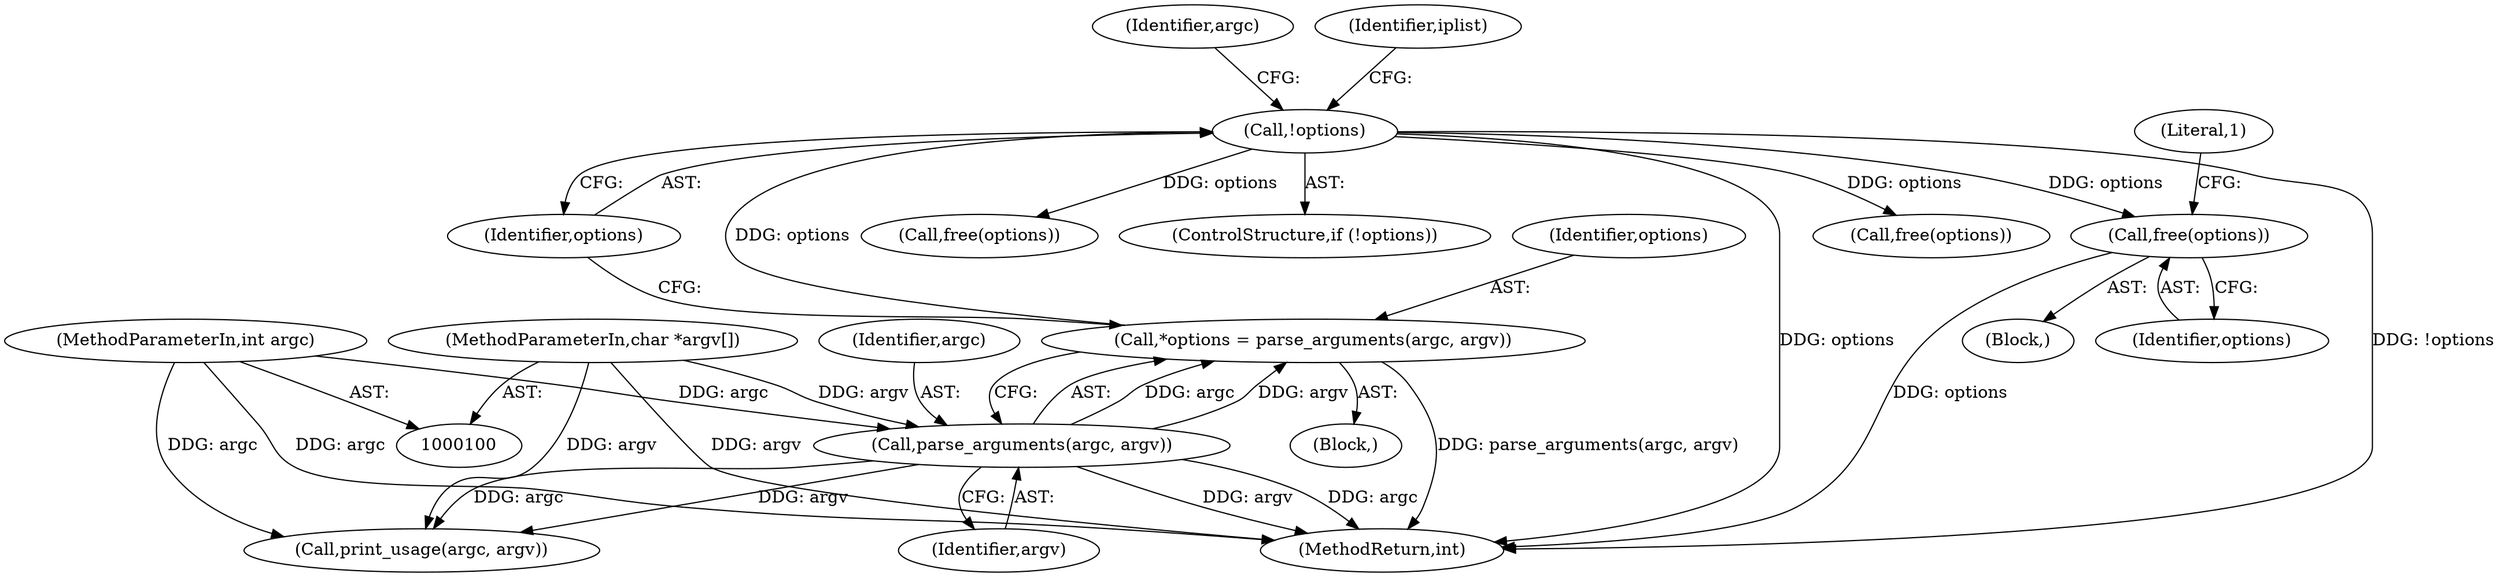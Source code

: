 digraph "0_libplist_7391a506352c009fe044dead7baad9e22dd279ee@pointer" {
"1000155" [label="(Call,free(options))"];
"1000136" [label="(Call,!options)"];
"1000130" [label="(Call,*options = parse_arguments(argc, argv))"];
"1000132" [label="(Call,parse_arguments(argc, argv))"];
"1000101" [label="(MethodParameterIn,int argc)"];
"1000102" [label="(MethodParameterIn,char *argv[])"];
"1000139" [label="(Call,print_usage(argc, argv))"];
"1000130" [label="(Call,*options = parse_arguments(argc, argv))"];
"1000137" [label="(Identifier,options)"];
"1000155" [label="(Call,free(options))"];
"1000284" [label="(Call,free(options))"];
"1000140" [label="(Identifier,argc)"];
"1000156" [label="(Identifier,options)"];
"1000101" [label="(MethodParameterIn,int argc)"];
"1000136" [label="(Call,!options)"];
"1000135" [label="(ControlStructure,if (!options))"];
"1000133" [label="(Identifier,argc)"];
"1000131" [label="(Identifier,options)"];
"1000103" [label="(Block,)"];
"1000102" [label="(MethodParameterIn,char *argv[])"];
"1000154" [label="(Block,)"];
"1000288" [label="(MethodReturn,int)"];
"1000134" [label="(Identifier,argv)"];
"1000132" [label="(Call,parse_arguments(argc, argv))"];
"1000260" [label="(Call,free(options))"];
"1000145" [label="(Identifier,iplist)"];
"1000158" [label="(Literal,1)"];
"1000155" -> "1000154"  [label="AST: "];
"1000155" -> "1000156"  [label="CFG: "];
"1000156" -> "1000155"  [label="AST: "];
"1000158" -> "1000155"  [label="CFG: "];
"1000155" -> "1000288"  [label="DDG: options"];
"1000136" -> "1000155"  [label="DDG: options"];
"1000136" -> "1000135"  [label="AST: "];
"1000136" -> "1000137"  [label="CFG: "];
"1000137" -> "1000136"  [label="AST: "];
"1000140" -> "1000136"  [label="CFG: "];
"1000145" -> "1000136"  [label="CFG: "];
"1000136" -> "1000288"  [label="DDG: !options"];
"1000136" -> "1000288"  [label="DDG: options"];
"1000130" -> "1000136"  [label="DDG: options"];
"1000136" -> "1000260"  [label="DDG: options"];
"1000136" -> "1000284"  [label="DDG: options"];
"1000130" -> "1000103"  [label="AST: "];
"1000130" -> "1000132"  [label="CFG: "];
"1000131" -> "1000130"  [label="AST: "];
"1000132" -> "1000130"  [label="AST: "];
"1000137" -> "1000130"  [label="CFG: "];
"1000130" -> "1000288"  [label="DDG: parse_arguments(argc, argv)"];
"1000132" -> "1000130"  [label="DDG: argc"];
"1000132" -> "1000130"  [label="DDG: argv"];
"1000132" -> "1000134"  [label="CFG: "];
"1000133" -> "1000132"  [label="AST: "];
"1000134" -> "1000132"  [label="AST: "];
"1000132" -> "1000288"  [label="DDG: argv"];
"1000132" -> "1000288"  [label="DDG: argc"];
"1000101" -> "1000132"  [label="DDG: argc"];
"1000102" -> "1000132"  [label="DDG: argv"];
"1000132" -> "1000139"  [label="DDG: argc"];
"1000132" -> "1000139"  [label="DDG: argv"];
"1000101" -> "1000100"  [label="AST: "];
"1000101" -> "1000288"  [label="DDG: argc"];
"1000101" -> "1000139"  [label="DDG: argc"];
"1000102" -> "1000100"  [label="AST: "];
"1000102" -> "1000288"  [label="DDG: argv"];
"1000102" -> "1000139"  [label="DDG: argv"];
}
